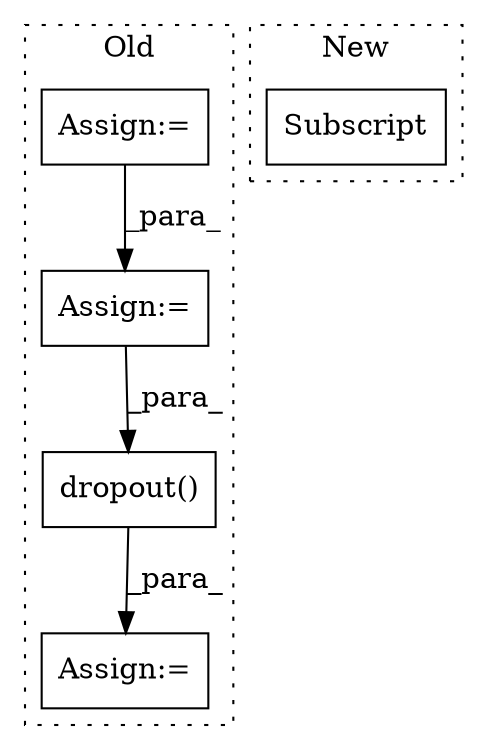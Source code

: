 digraph G {
subgraph cluster0 {
1 [label="dropout()" a="75" s="2481,2492" l="10,33" shape="box"];
3 [label="Assign:=" a="68" s="2478" l="3" shape="box"];
4 [label="Assign:=" a="68" s="2336" l="3" shape="box"];
5 [label="Assign:=" a="68" s="2417" l="3" shape="box"];
label = "Old";
style="dotted";
}
subgraph cluster1 {
2 [label="Subscript" a="63" s="3001,0" l="10,0" shape="box"];
label = "New";
style="dotted";
}
1 -> 3 [label="_para_"];
4 -> 5 [label="_para_"];
5 -> 1 [label="_para_"];
}